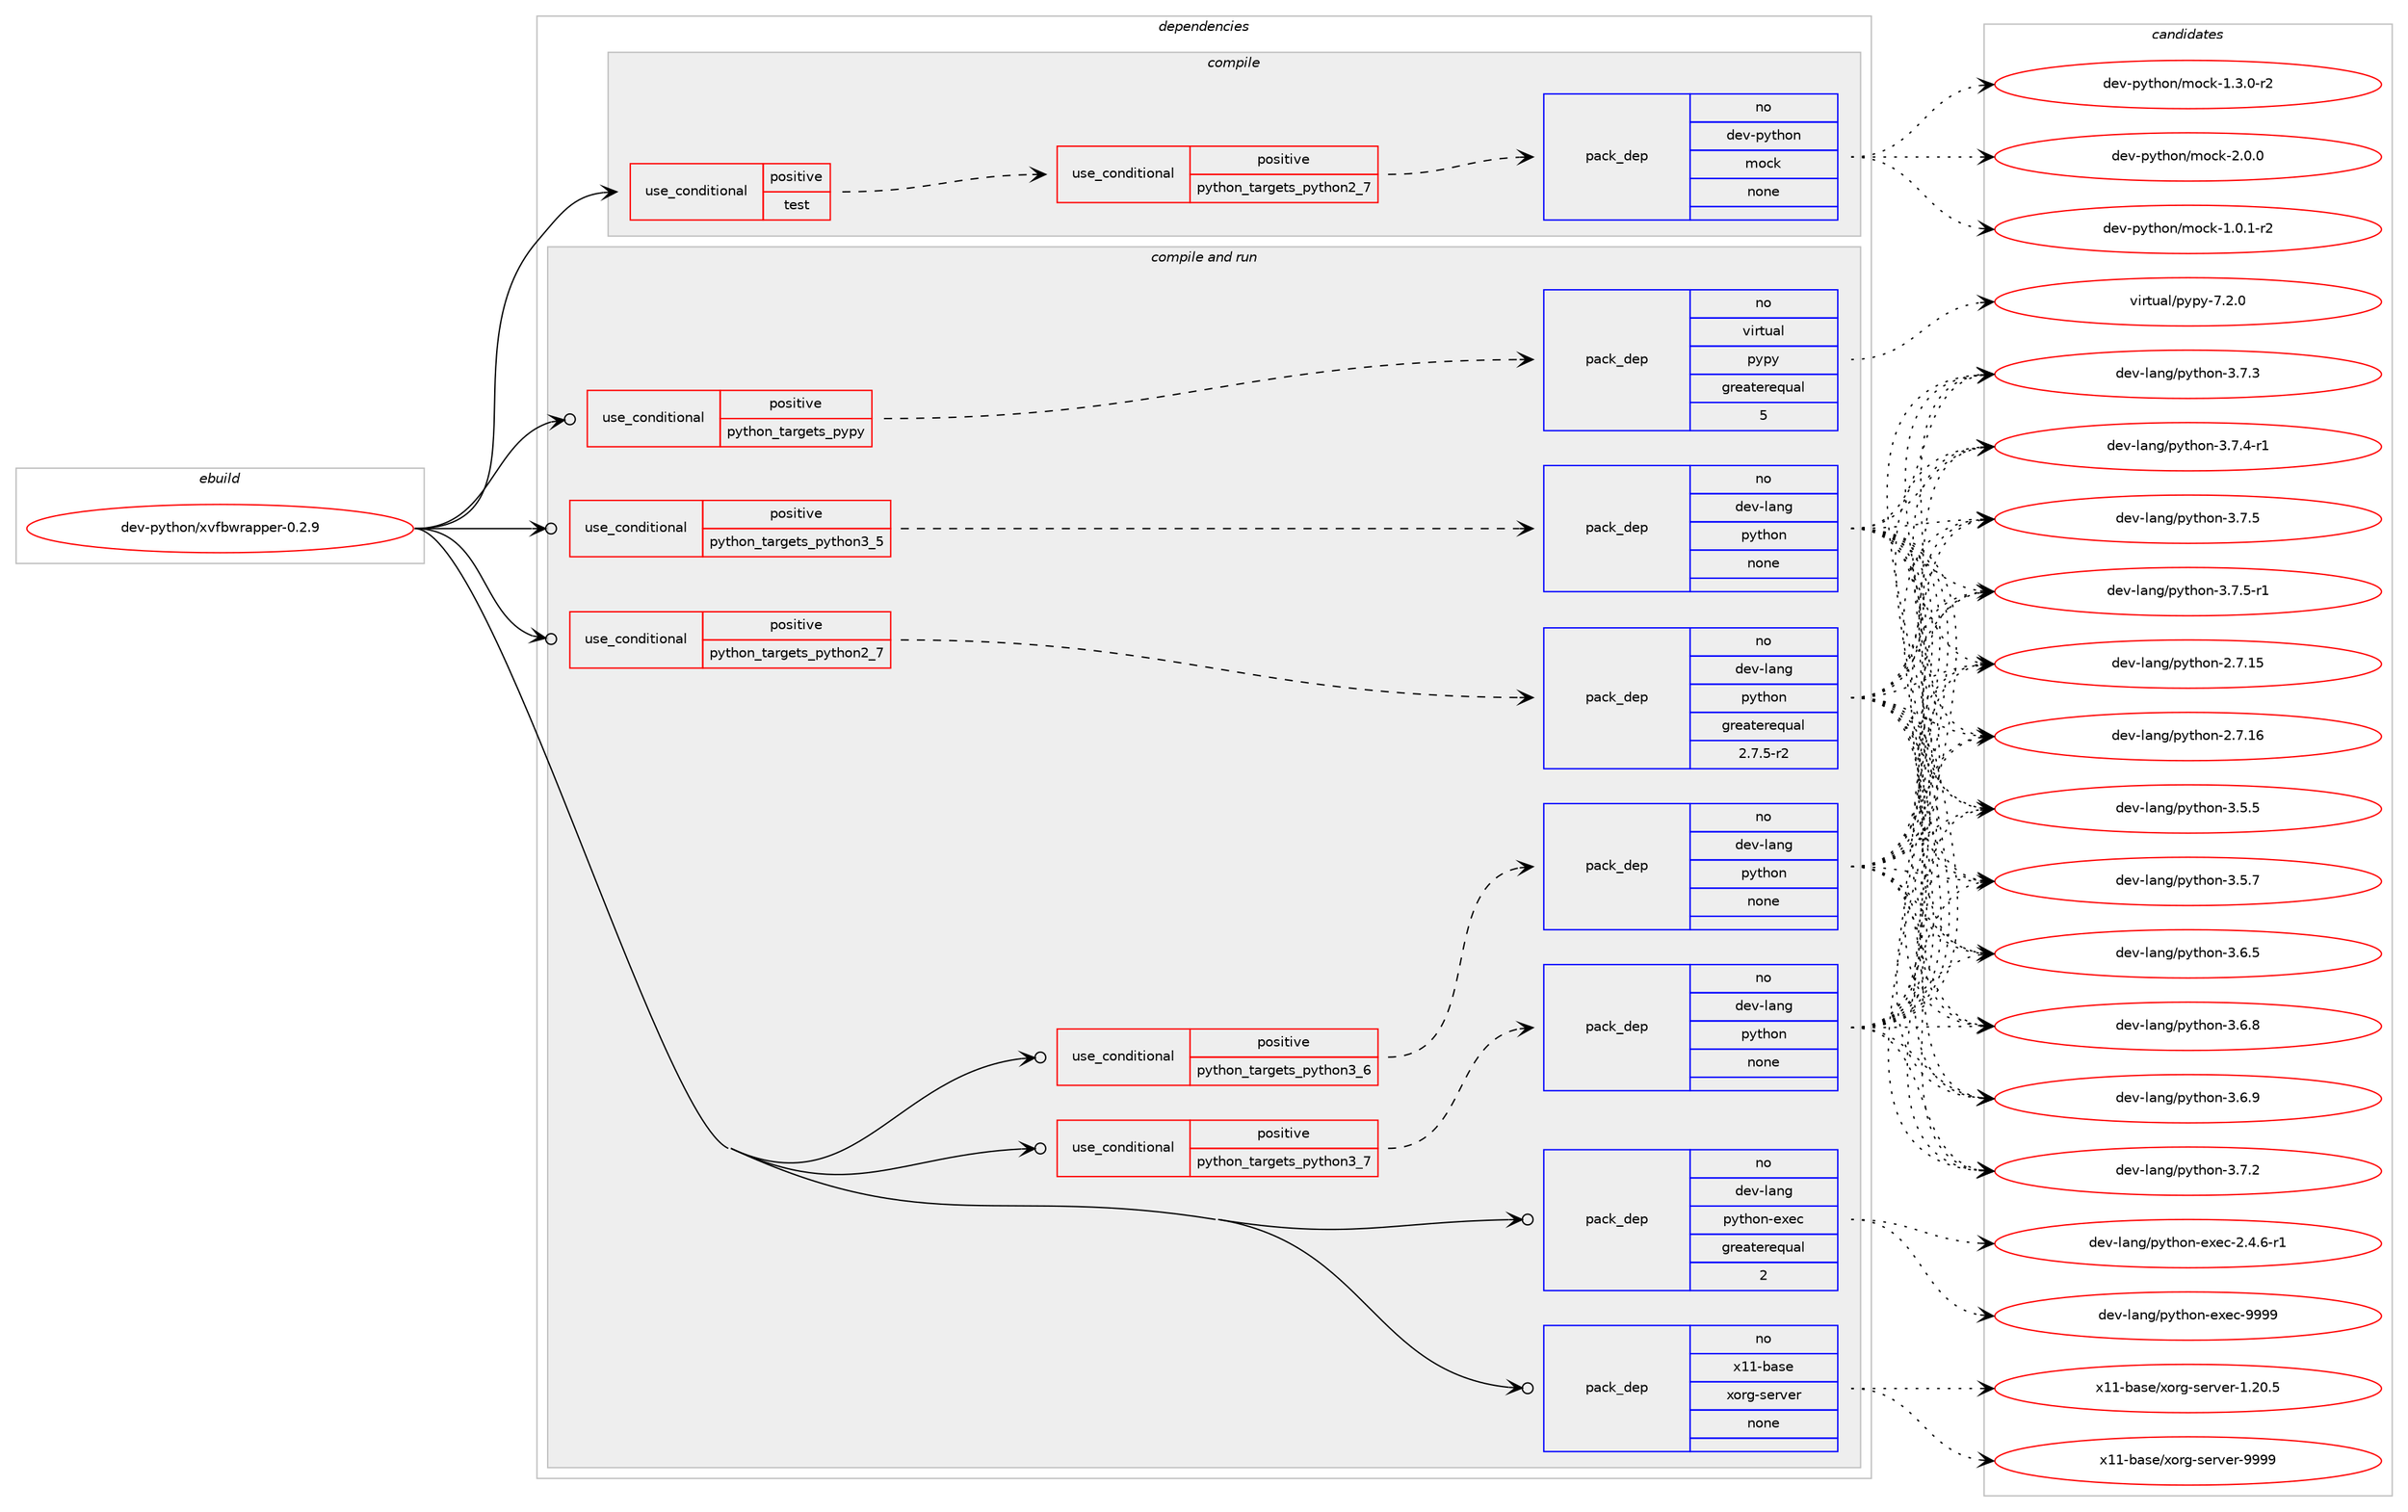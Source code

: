 digraph prolog {

# *************
# Graph options
# *************

newrank=true;
concentrate=true;
compound=true;
graph [rankdir=LR,fontname=Helvetica,fontsize=10,ranksep=1.5];#, ranksep=2.5, nodesep=0.2];
edge  [arrowhead=vee];
node  [fontname=Helvetica,fontsize=10];

# **********
# The ebuild
# **********

subgraph cluster_leftcol {
color=gray;
rank=same;
label=<<i>ebuild</i>>;
id [label="dev-python/xvfbwrapper-0.2.9", color=red, width=4, href="../dev-python/xvfbwrapper-0.2.9.svg"];
}

# ****************
# The dependencies
# ****************

subgraph cluster_midcol {
color=gray;
label=<<i>dependencies</i>>;
subgraph cluster_compile {
fillcolor="#eeeeee";
style=filled;
label=<<i>compile</i>>;
subgraph cond151772 {
dependency644818 [label=<<TABLE BORDER="0" CELLBORDER="1" CELLSPACING="0" CELLPADDING="4"><TR><TD ROWSPAN="3" CELLPADDING="10">use_conditional</TD></TR><TR><TD>positive</TD></TR><TR><TD>test</TD></TR></TABLE>>, shape=none, color=red];
subgraph cond151773 {
dependency644819 [label=<<TABLE BORDER="0" CELLBORDER="1" CELLSPACING="0" CELLPADDING="4"><TR><TD ROWSPAN="3" CELLPADDING="10">use_conditional</TD></TR><TR><TD>positive</TD></TR><TR><TD>python_targets_python2_7</TD></TR></TABLE>>, shape=none, color=red];
subgraph pack481157 {
dependency644820 [label=<<TABLE BORDER="0" CELLBORDER="1" CELLSPACING="0" CELLPADDING="4" WIDTH="220"><TR><TD ROWSPAN="6" CELLPADDING="30">pack_dep</TD></TR><TR><TD WIDTH="110">no</TD></TR><TR><TD>dev-python</TD></TR><TR><TD>mock</TD></TR><TR><TD>none</TD></TR><TR><TD></TD></TR></TABLE>>, shape=none, color=blue];
}
dependency644819:e -> dependency644820:w [weight=20,style="dashed",arrowhead="vee"];
}
dependency644818:e -> dependency644819:w [weight=20,style="dashed",arrowhead="vee"];
}
id:e -> dependency644818:w [weight=20,style="solid",arrowhead="vee"];
}
subgraph cluster_compileandrun {
fillcolor="#eeeeee";
style=filled;
label=<<i>compile and run</i>>;
subgraph cond151774 {
dependency644821 [label=<<TABLE BORDER="0" CELLBORDER="1" CELLSPACING="0" CELLPADDING="4"><TR><TD ROWSPAN="3" CELLPADDING="10">use_conditional</TD></TR><TR><TD>positive</TD></TR><TR><TD>python_targets_pypy</TD></TR></TABLE>>, shape=none, color=red];
subgraph pack481158 {
dependency644822 [label=<<TABLE BORDER="0" CELLBORDER="1" CELLSPACING="0" CELLPADDING="4" WIDTH="220"><TR><TD ROWSPAN="6" CELLPADDING="30">pack_dep</TD></TR><TR><TD WIDTH="110">no</TD></TR><TR><TD>virtual</TD></TR><TR><TD>pypy</TD></TR><TR><TD>greaterequal</TD></TR><TR><TD>5</TD></TR></TABLE>>, shape=none, color=blue];
}
dependency644821:e -> dependency644822:w [weight=20,style="dashed",arrowhead="vee"];
}
id:e -> dependency644821:w [weight=20,style="solid",arrowhead="odotvee"];
subgraph cond151775 {
dependency644823 [label=<<TABLE BORDER="0" CELLBORDER="1" CELLSPACING="0" CELLPADDING="4"><TR><TD ROWSPAN="3" CELLPADDING="10">use_conditional</TD></TR><TR><TD>positive</TD></TR><TR><TD>python_targets_python2_7</TD></TR></TABLE>>, shape=none, color=red];
subgraph pack481159 {
dependency644824 [label=<<TABLE BORDER="0" CELLBORDER="1" CELLSPACING="0" CELLPADDING="4" WIDTH="220"><TR><TD ROWSPAN="6" CELLPADDING="30">pack_dep</TD></TR><TR><TD WIDTH="110">no</TD></TR><TR><TD>dev-lang</TD></TR><TR><TD>python</TD></TR><TR><TD>greaterequal</TD></TR><TR><TD>2.7.5-r2</TD></TR></TABLE>>, shape=none, color=blue];
}
dependency644823:e -> dependency644824:w [weight=20,style="dashed",arrowhead="vee"];
}
id:e -> dependency644823:w [weight=20,style="solid",arrowhead="odotvee"];
subgraph cond151776 {
dependency644825 [label=<<TABLE BORDER="0" CELLBORDER="1" CELLSPACING="0" CELLPADDING="4"><TR><TD ROWSPAN="3" CELLPADDING="10">use_conditional</TD></TR><TR><TD>positive</TD></TR><TR><TD>python_targets_python3_5</TD></TR></TABLE>>, shape=none, color=red];
subgraph pack481160 {
dependency644826 [label=<<TABLE BORDER="0" CELLBORDER="1" CELLSPACING="0" CELLPADDING="4" WIDTH="220"><TR><TD ROWSPAN="6" CELLPADDING="30">pack_dep</TD></TR><TR><TD WIDTH="110">no</TD></TR><TR><TD>dev-lang</TD></TR><TR><TD>python</TD></TR><TR><TD>none</TD></TR><TR><TD></TD></TR></TABLE>>, shape=none, color=blue];
}
dependency644825:e -> dependency644826:w [weight=20,style="dashed",arrowhead="vee"];
}
id:e -> dependency644825:w [weight=20,style="solid",arrowhead="odotvee"];
subgraph cond151777 {
dependency644827 [label=<<TABLE BORDER="0" CELLBORDER="1" CELLSPACING="0" CELLPADDING="4"><TR><TD ROWSPAN="3" CELLPADDING="10">use_conditional</TD></TR><TR><TD>positive</TD></TR><TR><TD>python_targets_python3_6</TD></TR></TABLE>>, shape=none, color=red];
subgraph pack481161 {
dependency644828 [label=<<TABLE BORDER="0" CELLBORDER="1" CELLSPACING="0" CELLPADDING="4" WIDTH="220"><TR><TD ROWSPAN="6" CELLPADDING="30">pack_dep</TD></TR><TR><TD WIDTH="110">no</TD></TR><TR><TD>dev-lang</TD></TR><TR><TD>python</TD></TR><TR><TD>none</TD></TR><TR><TD></TD></TR></TABLE>>, shape=none, color=blue];
}
dependency644827:e -> dependency644828:w [weight=20,style="dashed",arrowhead="vee"];
}
id:e -> dependency644827:w [weight=20,style="solid",arrowhead="odotvee"];
subgraph cond151778 {
dependency644829 [label=<<TABLE BORDER="0" CELLBORDER="1" CELLSPACING="0" CELLPADDING="4"><TR><TD ROWSPAN="3" CELLPADDING="10">use_conditional</TD></TR><TR><TD>positive</TD></TR><TR><TD>python_targets_python3_7</TD></TR></TABLE>>, shape=none, color=red];
subgraph pack481162 {
dependency644830 [label=<<TABLE BORDER="0" CELLBORDER="1" CELLSPACING="0" CELLPADDING="4" WIDTH="220"><TR><TD ROWSPAN="6" CELLPADDING="30">pack_dep</TD></TR><TR><TD WIDTH="110">no</TD></TR><TR><TD>dev-lang</TD></TR><TR><TD>python</TD></TR><TR><TD>none</TD></TR><TR><TD></TD></TR></TABLE>>, shape=none, color=blue];
}
dependency644829:e -> dependency644830:w [weight=20,style="dashed",arrowhead="vee"];
}
id:e -> dependency644829:w [weight=20,style="solid",arrowhead="odotvee"];
subgraph pack481163 {
dependency644831 [label=<<TABLE BORDER="0" CELLBORDER="1" CELLSPACING="0" CELLPADDING="4" WIDTH="220"><TR><TD ROWSPAN="6" CELLPADDING="30">pack_dep</TD></TR><TR><TD WIDTH="110">no</TD></TR><TR><TD>dev-lang</TD></TR><TR><TD>python-exec</TD></TR><TR><TD>greaterequal</TD></TR><TR><TD>2</TD></TR></TABLE>>, shape=none, color=blue];
}
id:e -> dependency644831:w [weight=20,style="solid",arrowhead="odotvee"];
subgraph pack481164 {
dependency644832 [label=<<TABLE BORDER="0" CELLBORDER="1" CELLSPACING="0" CELLPADDING="4" WIDTH="220"><TR><TD ROWSPAN="6" CELLPADDING="30">pack_dep</TD></TR><TR><TD WIDTH="110">no</TD></TR><TR><TD>x11-base</TD></TR><TR><TD>xorg-server</TD></TR><TR><TD>none</TD></TR><TR><TD></TD></TR></TABLE>>, shape=none, color=blue];
}
id:e -> dependency644832:w [weight=20,style="solid",arrowhead="odotvee"];
}
subgraph cluster_run {
fillcolor="#eeeeee";
style=filled;
label=<<i>run</i>>;
}
}

# **************
# The candidates
# **************

subgraph cluster_choices {
rank=same;
color=gray;
label=<<i>candidates</i>>;

subgraph choice481157 {
color=black;
nodesep=1;
choice1001011184511212111610411111047109111991074549464846494511450 [label="dev-python/mock-1.0.1-r2", color=red, width=4,href="../dev-python/mock-1.0.1-r2.svg"];
choice1001011184511212111610411111047109111991074549465146484511450 [label="dev-python/mock-1.3.0-r2", color=red, width=4,href="../dev-python/mock-1.3.0-r2.svg"];
choice100101118451121211161041111104710911199107455046484648 [label="dev-python/mock-2.0.0", color=red, width=4,href="../dev-python/mock-2.0.0.svg"];
dependency644820:e -> choice1001011184511212111610411111047109111991074549464846494511450:w [style=dotted,weight="100"];
dependency644820:e -> choice1001011184511212111610411111047109111991074549465146484511450:w [style=dotted,weight="100"];
dependency644820:e -> choice100101118451121211161041111104710911199107455046484648:w [style=dotted,weight="100"];
}
subgraph choice481158 {
color=black;
nodesep=1;
choice1181051141161179710847112121112121455546504648 [label="virtual/pypy-7.2.0", color=red, width=4,href="../virtual/pypy-7.2.0.svg"];
dependency644822:e -> choice1181051141161179710847112121112121455546504648:w [style=dotted,weight="100"];
}
subgraph choice481159 {
color=black;
nodesep=1;
choice10010111845108971101034711212111610411111045504655464953 [label="dev-lang/python-2.7.15", color=red, width=4,href="../dev-lang/python-2.7.15.svg"];
choice10010111845108971101034711212111610411111045504655464954 [label="dev-lang/python-2.7.16", color=red, width=4,href="../dev-lang/python-2.7.16.svg"];
choice100101118451089711010347112121116104111110455146534653 [label="dev-lang/python-3.5.5", color=red, width=4,href="../dev-lang/python-3.5.5.svg"];
choice100101118451089711010347112121116104111110455146534655 [label="dev-lang/python-3.5.7", color=red, width=4,href="../dev-lang/python-3.5.7.svg"];
choice100101118451089711010347112121116104111110455146544653 [label="dev-lang/python-3.6.5", color=red, width=4,href="../dev-lang/python-3.6.5.svg"];
choice100101118451089711010347112121116104111110455146544656 [label="dev-lang/python-3.6.8", color=red, width=4,href="../dev-lang/python-3.6.8.svg"];
choice100101118451089711010347112121116104111110455146544657 [label="dev-lang/python-3.6.9", color=red, width=4,href="../dev-lang/python-3.6.9.svg"];
choice100101118451089711010347112121116104111110455146554650 [label="dev-lang/python-3.7.2", color=red, width=4,href="../dev-lang/python-3.7.2.svg"];
choice100101118451089711010347112121116104111110455146554651 [label="dev-lang/python-3.7.3", color=red, width=4,href="../dev-lang/python-3.7.3.svg"];
choice1001011184510897110103471121211161041111104551465546524511449 [label="dev-lang/python-3.7.4-r1", color=red, width=4,href="../dev-lang/python-3.7.4-r1.svg"];
choice100101118451089711010347112121116104111110455146554653 [label="dev-lang/python-3.7.5", color=red, width=4,href="../dev-lang/python-3.7.5.svg"];
choice1001011184510897110103471121211161041111104551465546534511449 [label="dev-lang/python-3.7.5-r1", color=red, width=4,href="../dev-lang/python-3.7.5-r1.svg"];
dependency644824:e -> choice10010111845108971101034711212111610411111045504655464953:w [style=dotted,weight="100"];
dependency644824:e -> choice10010111845108971101034711212111610411111045504655464954:w [style=dotted,weight="100"];
dependency644824:e -> choice100101118451089711010347112121116104111110455146534653:w [style=dotted,weight="100"];
dependency644824:e -> choice100101118451089711010347112121116104111110455146534655:w [style=dotted,weight="100"];
dependency644824:e -> choice100101118451089711010347112121116104111110455146544653:w [style=dotted,weight="100"];
dependency644824:e -> choice100101118451089711010347112121116104111110455146544656:w [style=dotted,weight="100"];
dependency644824:e -> choice100101118451089711010347112121116104111110455146544657:w [style=dotted,weight="100"];
dependency644824:e -> choice100101118451089711010347112121116104111110455146554650:w [style=dotted,weight="100"];
dependency644824:e -> choice100101118451089711010347112121116104111110455146554651:w [style=dotted,weight="100"];
dependency644824:e -> choice1001011184510897110103471121211161041111104551465546524511449:w [style=dotted,weight="100"];
dependency644824:e -> choice100101118451089711010347112121116104111110455146554653:w [style=dotted,weight="100"];
dependency644824:e -> choice1001011184510897110103471121211161041111104551465546534511449:w [style=dotted,weight="100"];
}
subgraph choice481160 {
color=black;
nodesep=1;
choice10010111845108971101034711212111610411111045504655464953 [label="dev-lang/python-2.7.15", color=red, width=4,href="../dev-lang/python-2.7.15.svg"];
choice10010111845108971101034711212111610411111045504655464954 [label="dev-lang/python-2.7.16", color=red, width=4,href="../dev-lang/python-2.7.16.svg"];
choice100101118451089711010347112121116104111110455146534653 [label="dev-lang/python-3.5.5", color=red, width=4,href="../dev-lang/python-3.5.5.svg"];
choice100101118451089711010347112121116104111110455146534655 [label="dev-lang/python-3.5.7", color=red, width=4,href="../dev-lang/python-3.5.7.svg"];
choice100101118451089711010347112121116104111110455146544653 [label="dev-lang/python-3.6.5", color=red, width=4,href="../dev-lang/python-3.6.5.svg"];
choice100101118451089711010347112121116104111110455146544656 [label="dev-lang/python-3.6.8", color=red, width=4,href="../dev-lang/python-3.6.8.svg"];
choice100101118451089711010347112121116104111110455146544657 [label="dev-lang/python-3.6.9", color=red, width=4,href="../dev-lang/python-3.6.9.svg"];
choice100101118451089711010347112121116104111110455146554650 [label="dev-lang/python-3.7.2", color=red, width=4,href="../dev-lang/python-3.7.2.svg"];
choice100101118451089711010347112121116104111110455146554651 [label="dev-lang/python-3.7.3", color=red, width=4,href="../dev-lang/python-3.7.3.svg"];
choice1001011184510897110103471121211161041111104551465546524511449 [label="dev-lang/python-3.7.4-r1", color=red, width=4,href="../dev-lang/python-3.7.4-r1.svg"];
choice100101118451089711010347112121116104111110455146554653 [label="dev-lang/python-3.7.5", color=red, width=4,href="../dev-lang/python-3.7.5.svg"];
choice1001011184510897110103471121211161041111104551465546534511449 [label="dev-lang/python-3.7.5-r1", color=red, width=4,href="../dev-lang/python-3.7.5-r1.svg"];
dependency644826:e -> choice10010111845108971101034711212111610411111045504655464953:w [style=dotted,weight="100"];
dependency644826:e -> choice10010111845108971101034711212111610411111045504655464954:w [style=dotted,weight="100"];
dependency644826:e -> choice100101118451089711010347112121116104111110455146534653:w [style=dotted,weight="100"];
dependency644826:e -> choice100101118451089711010347112121116104111110455146534655:w [style=dotted,weight="100"];
dependency644826:e -> choice100101118451089711010347112121116104111110455146544653:w [style=dotted,weight="100"];
dependency644826:e -> choice100101118451089711010347112121116104111110455146544656:w [style=dotted,weight="100"];
dependency644826:e -> choice100101118451089711010347112121116104111110455146544657:w [style=dotted,weight="100"];
dependency644826:e -> choice100101118451089711010347112121116104111110455146554650:w [style=dotted,weight="100"];
dependency644826:e -> choice100101118451089711010347112121116104111110455146554651:w [style=dotted,weight="100"];
dependency644826:e -> choice1001011184510897110103471121211161041111104551465546524511449:w [style=dotted,weight="100"];
dependency644826:e -> choice100101118451089711010347112121116104111110455146554653:w [style=dotted,weight="100"];
dependency644826:e -> choice1001011184510897110103471121211161041111104551465546534511449:w [style=dotted,weight="100"];
}
subgraph choice481161 {
color=black;
nodesep=1;
choice10010111845108971101034711212111610411111045504655464953 [label="dev-lang/python-2.7.15", color=red, width=4,href="../dev-lang/python-2.7.15.svg"];
choice10010111845108971101034711212111610411111045504655464954 [label="dev-lang/python-2.7.16", color=red, width=4,href="../dev-lang/python-2.7.16.svg"];
choice100101118451089711010347112121116104111110455146534653 [label="dev-lang/python-3.5.5", color=red, width=4,href="../dev-lang/python-3.5.5.svg"];
choice100101118451089711010347112121116104111110455146534655 [label="dev-lang/python-3.5.7", color=red, width=4,href="../dev-lang/python-3.5.7.svg"];
choice100101118451089711010347112121116104111110455146544653 [label="dev-lang/python-3.6.5", color=red, width=4,href="../dev-lang/python-3.6.5.svg"];
choice100101118451089711010347112121116104111110455146544656 [label="dev-lang/python-3.6.8", color=red, width=4,href="../dev-lang/python-3.6.8.svg"];
choice100101118451089711010347112121116104111110455146544657 [label="dev-lang/python-3.6.9", color=red, width=4,href="../dev-lang/python-3.6.9.svg"];
choice100101118451089711010347112121116104111110455146554650 [label="dev-lang/python-3.7.2", color=red, width=4,href="../dev-lang/python-3.7.2.svg"];
choice100101118451089711010347112121116104111110455146554651 [label="dev-lang/python-3.7.3", color=red, width=4,href="../dev-lang/python-3.7.3.svg"];
choice1001011184510897110103471121211161041111104551465546524511449 [label="dev-lang/python-3.7.4-r1", color=red, width=4,href="../dev-lang/python-3.7.4-r1.svg"];
choice100101118451089711010347112121116104111110455146554653 [label="dev-lang/python-3.7.5", color=red, width=4,href="../dev-lang/python-3.7.5.svg"];
choice1001011184510897110103471121211161041111104551465546534511449 [label="dev-lang/python-3.7.5-r1", color=red, width=4,href="../dev-lang/python-3.7.5-r1.svg"];
dependency644828:e -> choice10010111845108971101034711212111610411111045504655464953:w [style=dotted,weight="100"];
dependency644828:e -> choice10010111845108971101034711212111610411111045504655464954:w [style=dotted,weight="100"];
dependency644828:e -> choice100101118451089711010347112121116104111110455146534653:w [style=dotted,weight="100"];
dependency644828:e -> choice100101118451089711010347112121116104111110455146534655:w [style=dotted,weight="100"];
dependency644828:e -> choice100101118451089711010347112121116104111110455146544653:w [style=dotted,weight="100"];
dependency644828:e -> choice100101118451089711010347112121116104111110455146544656:w [style=dotted,weight="100"];
dependency644828:e -> choice100101118451089711010347112121116104111110455146544657:w [style=dotted,weight="100"];
dependency644828:e -> choice100101118451089711010347112121116104111110455146554650:w [style=dotted,weight="100"];
dependency644828:e -> choice100101118451089711010347112121116104111110455146554651:w [style=dotted,weight="100"];
dependency644828:e -> choice1001011184510897110103471121211161041111104551465546524511449:w [style=dotted,weight="100"];
dependency644828:e -> choice100101118451089711010347112121116104111110455146554653:w [style=dotted,weight="100"];
dependency644828:e -> choice1001011184510897110103471121211161041111104551465546534511449:w [style=dotted,weight="100"];
}
subgraph choice481162 {
color=black;
nodesep=1;
choice10010111845108971101034711212111610411111045504655464953 [label="dev-lang/python-2.7.15", color=red, width=4,href="../dev-lang/python-2.7.15.svg"];
choice10010111845108971101034711212111610411111045504655464954 [label="dev-lang/python-2.7.16", color=red, width=4,href="../dev-lang/python-2.7.16.svg"];
choice100101118451089711010347112121116104111110455146534653 [label="dev-lang/python-3.5.5", color=red, width=4,href="../dev-lang/python-3.5.5.svg"];
choice100101118451089711010347112121116104111110455146534655 [label="dev-lang/python-3.5.7", color=red, width=4,href="../dev-lang/python-3.5.7.svg"];
choice100101118451089711010347112121116104111110455146544653 [label="dev-lang/python-3.6.5", color=red, width=4,href="../dev-lang/python-3.6.5.svg"];
choice100101118451089711010347112121116104111110455146544656 [label="dev-lang/python-3.6.8", color=red, width=4,href="../dev-lang/python-3.6.8.svg"];
choice100101118451089711010347112121116104111110455146544657 [label="dev-lang/python-3.6.9", color=red, width=4,href="../dev-lang/python-3.6.9.svg"];
choice100101118451089711010347112121116104111110455146554650 [label="dev-lang/python-3.7.2", color=red, width=4,href="../dev-lang/python-3.7.2.svg"];
choice100101118451089711010347112121116104111110455146554651 [label="dev-lang/python-3.7.3", color=red, width=4,href="../dev-lang/python-3.7.3.svg"];
choice1001011184510897110103471121211161041111104551465546524511449 [label="dev-lang/python-3.7.4-r1", color=red, width=4,href="../dev-lang/python-3.7.4-r1.svg"];
choice100101118451089711010347112121116104111110455146554653 [label="dev-lang/python-3.7.5", color=red, width=4,href="../dev-lang/python-3.7.5.svg"];
choice1001011184510897110103471121211161041111104551465546534511449 [label="dev-lang/python-3.7.5-r1", color=red, width=4,href="../dev-lang/python-3.7.5-r1.svg"];
dependency644830:e -> choice10010111845108971101034711212111610411111045504655464953:w [style=dotted,weight="100"];
dependency644830:e -> choice10010111845108971101034711212111610411111045504655464954:w [style=dotted,weight="100"];
dependency644830:e -> choice100101118451089711010347112121116104111110455146534653:w [style=dotted,weight="100"];
dependency644830:e -> choice100101118451089711010347112121116104111110455146534655:w [style=dotted,weight="100"];
dependency644830:e -> choice100101118451089711010347112121116104111110455146544653:w [style=dotted,weight="100"];
dependency644830:e -> choice100101118451089711010347112121116104111110455146544656:w [style=dotted,weight="100"];
dependency644830:e -> choice100101118451089711010347112121116104111110455146544657:w [style=dotted,weight="100"];
dependency644830:e -> choice100101118451089711010347112121116104111110455146554650:w [style=dotted,weight="100"];
dependency644830:e -> choice100101118451089711010347112121116104111110455146554651:w [style=dotted,weight="100"];
dependency644830:e -> choice1001011184510897110103471121211161041111104551465546524511449:w [style=dotted,weight="100"];
dependency644830:e -> choice100101118451089711010347112121116104111110455146554653:w [style=dotted,weight="100"];
dependency644830:e -> choice1001011184510897110103471121211161041111104551465546534511449:w [style=dotted,weight="100"];
}
subgraph choice481163 {
color=black;
nodesep=1;
choice10010111845108971101034711212111610411111045101120101994550465246544511449 [label="dev-lang/python-exec-2.4.6-r1", color=red, width=4,href="../dev-lang/python-exec-2.4.6-r1.svg"];
choice10010111845108971101034711212111610411111045101120101994557575757 [label="dev-lang/python-exec-9999", color=red, width=4,href="../dev-lang/python-exec-9999.svg"];
dependency644831:e -> choice10010111845108971101034711212111610411111045101120101994550465246544511449:w [style=dotted,weight="100"];
dependency644831:e -> choice10010111845108971101034711212111610411111045101120101994557575757:w [style=dotted,weight="100"];
}
subgraph choice481164 {
color=black;
nodesep=1;
choice1204949459897115101471201111141034511510111411810111445494650484653 [label="x11-base/xorg-server-1.20.5", color=red, width=4,href="../x11-base/xorg-server-1.20.5.svg"];
choice120494945989711510147120111114103451151011141181011144557575757 [label="x11-base/xorg-server-9999", color=red, width=4,href="../x11-base/xorg-server-9999.svg"];
dependency644832:e -> choice1204949459897115101471201111141034511510111411810111445494650484653:w [style=dotted,weight="100"];
dependency644832:e -> choice120494945989711510147120111114103451151011141181011144557575757:w [style=dotted,weight="100"];
}
}

}
